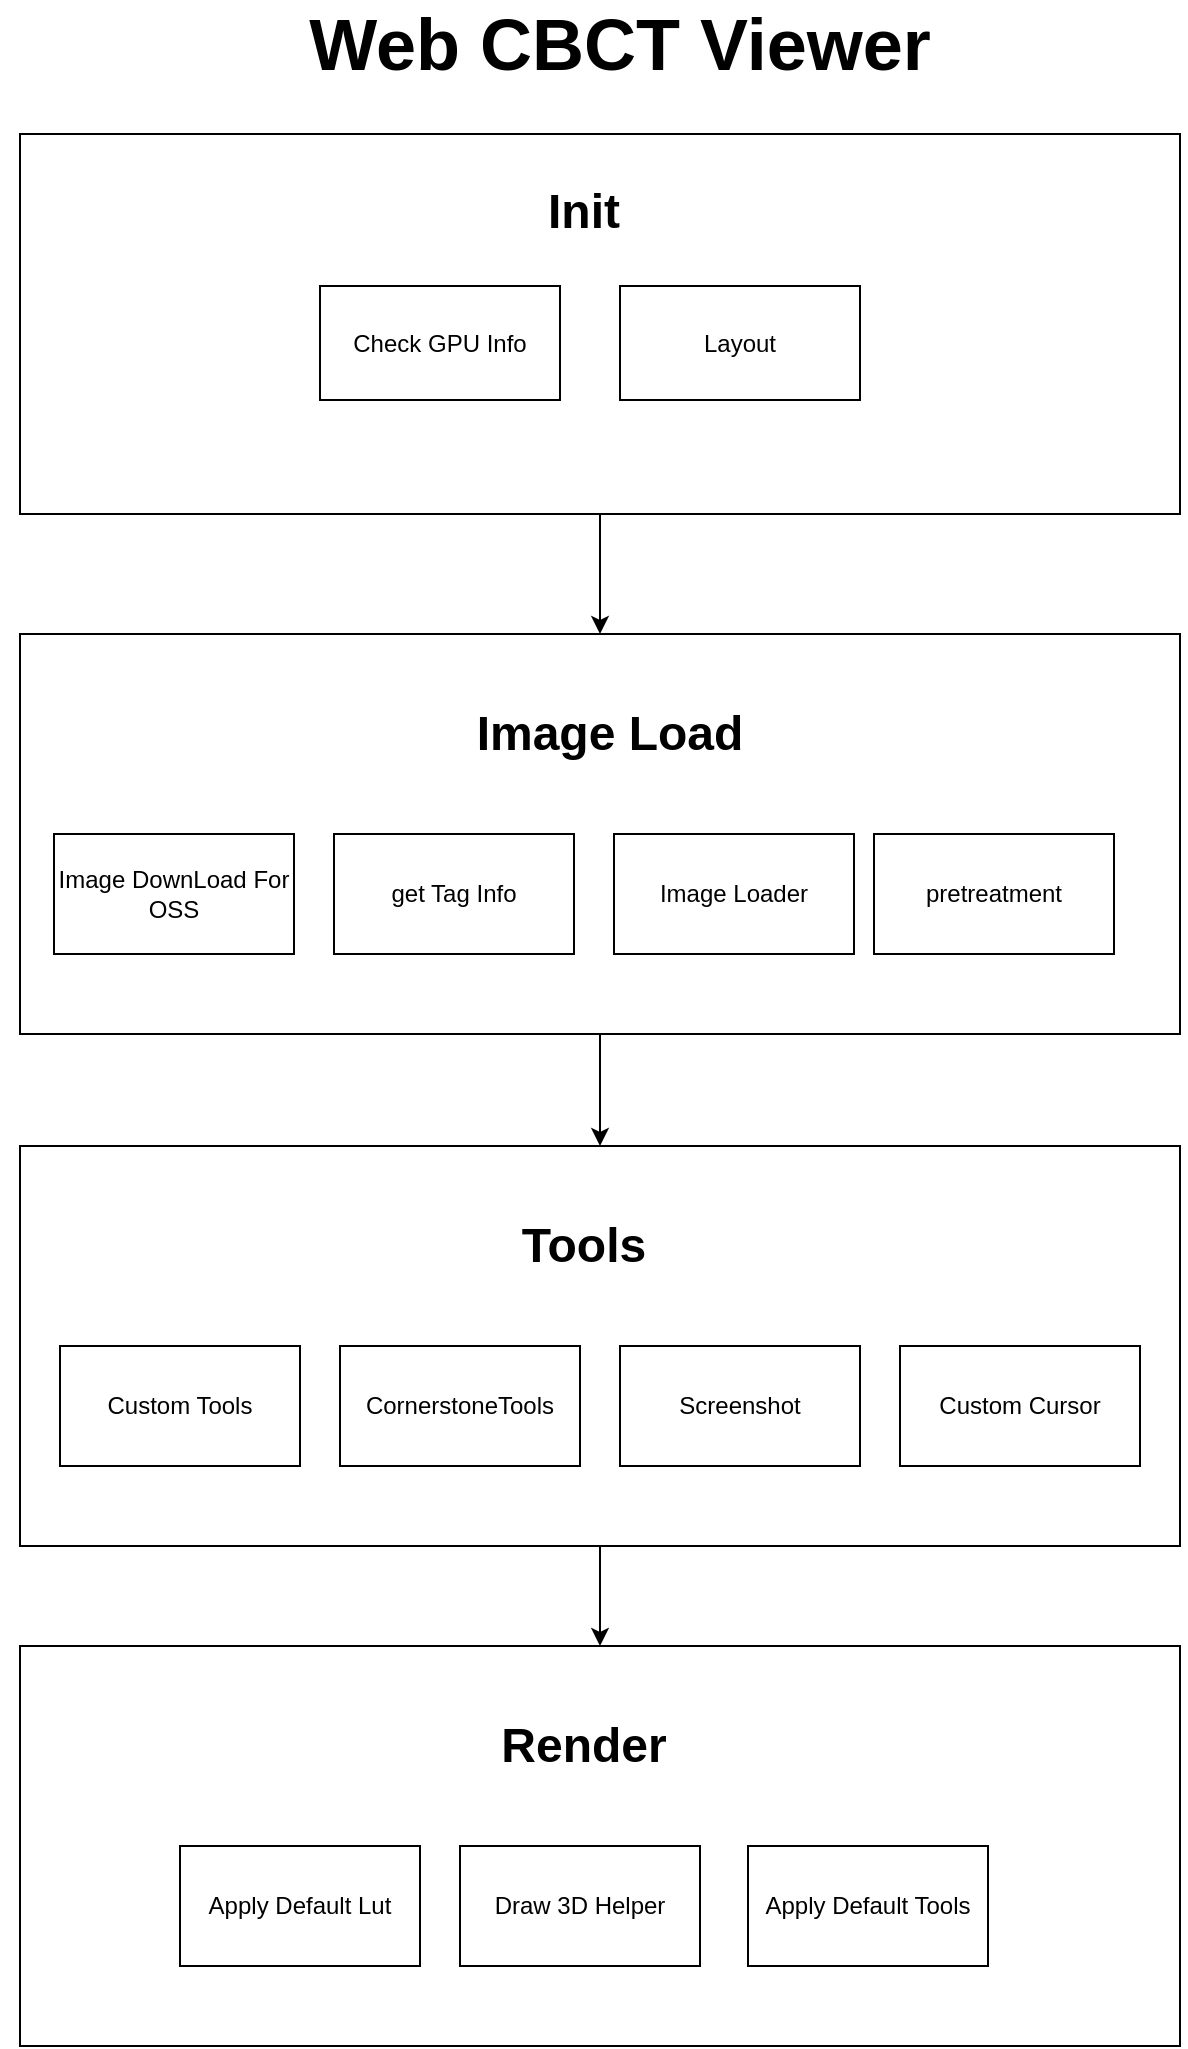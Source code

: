 <mxfile version="27.0.9">
  <diagram name="第 1 页" id="dWFuRk8GPx9Bjd74dMEB">
    <mxGraphModel dx="1413" dy="748" grid="1" gridSize="10" guides="1" tooltips="1" connect="1" arrows="1" fold="1" page="1" pageScale="1" pageWidth="827" pageHeight="1169" math="0" shadow="0">
      <root>
        <mxCell id="0" />
        <mxCell id="1" parent="0" />
        <mxCell id="nHD7kjnRkZXHAIiOr_dJ-4" value="&lt;b&gt;&lt;font style=&quot;font-size: 36px;&quot;&gt;Web CBCT Viewer&lt;/font&gt;&lt;/b&gt;" style="text;html=1;align=center;verticalAlign=middle;whiteSpace=wrap;rounded=0;" vertex="1" parent="1">
          <mxGeometry x="340" y="50" width="566" height="30" as="geometry" />
        </mxCell>
        <mxCell id="nHD7kjnRkZXHAIiOr_dJ-25" value="" style="group" vertex="1" connectable="0" parent="1">
          <mxGeometry x="313" y="610" width="580" height="340" as="geometry" />
        </mxCell>
        <mxCell id="nHD7kjnRkZXHAIiOr_dJ-37" value="" style="group" vertex="1" connectable="0" parent="1">
          <mxGeometry x="323" y="866" width="580" height="200" as="geometry" />
        </mxCell>
        <mxCell id="nHD7kjnRkZXHAIiOr_dJ-27" value="" style="rounded=0;whiteSpace=wrap;html=1;" vertex="1" parent="nHD7kjnRkZXHAIiOr_dJ-37">
          <mxGeometry width="580" height="200" as="geometry" />
        </mxCell>
        <mxCell id="nHD7kjnRkZXHAIiOr_dJ-36" value="&lt;font style=&quot;font-size: 24px;&quot;&gt;&lt;b&gt;Render&lt;/b&gt;&lt;/font&gt;" style="text;html=1;align=center;verticalAlign=middle;whiteSpace=wrap;rounded=0;" vertex="1" parent="nHD7kjnRkZXHAIiOr_dJ-37">
          <mxGeometry x="197" y="20" width="170" height="60" as="geometry" />
        </mxCell>
        <mxCell id="nHD7kjnRkZXHAIiOr_dJ-7" value="Apply Default Lut" style="rounded=0;whiteSpace=wrap;html=1;" vertex="1" parent="nHD7kjnRkZXHAIiOr_dJ-37">
          <mxGeometry x="80" y="100" width="120" height="60" as="geometry" />
        </mxCell>
        <mxCell id="nHD7kjnRkZXHAIiOr_dJ-9" value="Draw 3D Helper" style="rounded=0;whiteSpace=wrap;html=1;" vertex="1" parent="nHD7kjnRkZXHAIiOr_dJ-37">
          <mxGeometry x="220" y="100" width="120" height="60" as="geometry" />
        </mxCell>
        <mxCell id="nHD7kjnRkZXHAIiOr_dJ-10" value="Apply Default Tools" style="rounded=0;whiteSpace=wrap;html=1;" vertex="1" parent="nHD7kjnRkZXHAIiOr_dJ-37">
          <mxGeometry x="364" y="100" width="120" height="60" as="geometry" />
        </mxCell>
        <mxCell id="nHD7kjnRkZXHAIiOr_dJ-38" value="" style="group" vertex="1" connectable="0" parent="1">
          <mxGeometry x="323" y="110" width="580" height="190" as="geometry" />
        </mxCell>
        <mxCell id="nHD7kjnRkZXHAIiOr_dJ-39" value="" style="rounded=0;whiteSpace=wrap;html=1;" vertex="1" parent="nHD7kjnRkZXHAIiOr_dJ-38">
          <mxGeometry width="580" height="190" as="geometry" />
        </mxCell>
        <mxCell id="nHD7kjnRkZXHAIiOr_dJ-40" value="&lt;font style=&quot;font-size: 24px;&quot;&gt;&lt;b&gt;Init&lt;/b&gt;&lt;/font&gt;" style="text;html=1;align=center;verticalAlign=middle;whiteSpace=wrap;rounded=0;" vertex="1" parent="nHD7kjnRkZXHAIiOr_dJ-38">
          <mxGeometry x="197" y="10" width="170" height="57" as="geometry" />
        </mxCell>
        <mxCell id="nHD7kjnRkZXHAIiOr_dJ-41" value="Check GPU Info" style="rounded=0;whiteSpace=wrap;html=1;" vertex="1" parent="nHD7kjnRkZXHAIiOr_dJ-38">
          <mxGeometry x="150" y="76" width="120" height="57" as="geometry" />
        </mxCell>
        <mxCell id="nHD7kjnRkZXHAIiOr_dJ-43" value="Layout" style="rounded=0;whiteSpace=wrap;html=1;" vertex="1" parent="nHD7kjnRkZXHAIiOr_dJ-38">
          <mxGeometry x="300" y="76" width="120" height="57" as="geometry" />
        </mxCell>
        <mxCell id="nHD7kjnRkZXHAIiOr_dJ-52" value="" style="group" vertex="1" connectable="0" parent="1">
          <mxGeometry x="323" y="360" width="580" height="200" as="geometry" />
        </mxCell>
        <mxCell id="nHD7kjnRkZXHAIiOr_dJ-45" value="" style="rounded=0;whiteSpace=wrap;html=1;" vertex="1" parent="nHD7kjnRkZXHAIiOr_dJ-52">
          <mxGeometry width="580" height="200" as="geometry" />
        </mxCell>
        <mxCell id="nHD7kjnRkZXHAIiOr_dJ-46" value="&lt;font style=&quot;font-size: 24px;&quot;&gt;&lt;b&gt;Image Load&lt;/b&gt;&lt;/font&gt;" style="text;html=1;align=center;verticalAlign=middle;whiteSpace=wrap;rounded=0;" vertex="1" parent="nHD7kjnRkZXHAIiOr_dJ-52">
          <mxGeometry x="210" y="20" width="170" height="60" as="geometry" />
        </mxCell>
        <mxCell id="nHD7kjnRkZXHAIiOr_dJ-47" value="Image DownLoad For OSS" style="rounded=0;whiteSpace=wrap;html=1;" vertex="1" parent="nHD7kjnRkZXHAIiOr_dJ-52">
          <mxGeometry x="17" y="100" width="120" height="60" as="geometry" />
        </mxCell>
        <mxCell id="nHD7kjnRkZXHAIiOr_dJ-49" value="get Tag Info" style="rounded=0;whiteSpace=wrap;html=1;" vertex="1" parent="nHD7kjnRkZXHAIiOr_dJ-52">
          <mxGeometry x="157" y="100" width="120" height="60" as="geometry" />
        </mxCell>
        <mxCell id="nHD7kjnRkZXHAIiOr_dJ-50" value="Image Loader" style="rounded=0;whiteSpace=wrap;html=1;" vertex="1" parent="nHD7kjnRkZXHAIiOr_dJ-52">
          <mxGeometry x="297" y="100" width="120" height="60" as="geometry" />
        </mxCell>
        <mxCell id="nHD7kjnRkZXHAIiOr_dJ-51" value="pretreatment" style="rounded=0;whiteSpace=wrap;html=1;" vertex="1" parent="nHD7kjnRkZXHAIiOr_dJ-52">
          <mxGeometry x="427" y="100" width="120" height="60" as="geometry" />
        </mxCell>
        <mxCell id="nHD7kjnRkZXHAIiOr_dJ-60" value="" style="group" vertex="1" connectable="0" parent="1">
          <mxGeometry x="323" y="616" width="580" height="200" as="geometry" />
        </mxCell>
        <mxCell id="nHD7kjnRkZXHAIiOr_dJ-54" value="" style="rounded=0;whiteSpace=wrap;html=1;" vertex="1" parent="nHD7kjnRkZXHAIiOr_dJ-60">
          <mxGeometry width="580" height="200" as="geometry" />
        </mxCell>
        <mxCell id="nHD7kjnRkZXHAIiOr_dJ-55" value="&lt;font style=&quot;font-size: 24px;&quot;&gt;&lt;b&gt;Tools&lt;/b&gt;&lt;/font&gt;" style="text;html=1;align=center;verticalAlign=middle;whiteSpace=wrap;rounded=0;" vertex="1" parent="nHD7kjnRkZXHAIiOr_dJ-60">
          <mxGeometry x="197" y="20" width="170" height="60" as="geometry" />
        </mxCell>
        <mxCell id="nHD7kjnRkZXHAIiOr_dJ-12" value="Screenshot" style="rounded=0;whiteSpace=wrap;html=1;" vertex="1" parent="nHD7kjnRkZXHAIiOr_dJ-60">
          <mxGeometry x="300" y="100" width="120" height="60" as="geometry" />
        </mxCell>
        <mxCell id="nHD7kjnRkZXHAIiOr_dJ-14" value="CornerstoneTools" style="rounded=0;whiteSpace=wrap;html=1;" vertex="1" parent="nHD7kjnRkZXHAIiOr_dJ-60">
          <mxGeometry x="160" y="100" width="120" height="60" as="geometry" />
        </mxCell>
        <mxCell id="nHD7kjnRkZXHAIiOr_dJ-18" value="Custom Cursor" style="whiteSpace=wrap;html=1;rounded=0;" vertex="1" parent="nHD7kjnRkZXHAIiOr_dJ-60">
          <mxGeometry x="440" y="100" width="120" height="60" as="geometry" />
        </mxCell>
        <mxCell id="nHD7kjnRkZXHAIiOr_dJ-13" value="Custom Tools" style="rounded=0;whiteSpace=wrap;html=1;" vertex="1" parent="nHD7kjnRkZXHAIiOr_dJ-60">
          <mxGeometry x="20" y="100" width="120" height="60" as="geometry" />
        </mxCell>
        <mxCell id="nHD7kjnRkZXHAIiOr_dJ-64" style="edgeStyle=orthogonalEdgeStyle;rounded=0;orthogonalLoop=1;jettySize=auto;html=1;exitX=0.5;exitY=1;exitDx=0;exitDy=0;entryX=0.5;entryY=0;entryDx=0;entryDy=0;" edge="1" parent="1" source="nHD7kjnRkZXHAIiOr_dJ-39" target="nHD7kjnRkZXHAIiOr_dJ-45">
          <mxGeometry relative="1" as="geometry" />
        </mxCell>
        <mxCell id="nHD7kjnRkZXHAIiOr_dJ-65" style="edgeStyle=orthogonalEdgeStyle;rounded=0;orthogonalLoop=1;jettySize=auto;html=1;exitX=0.5;exitY=1;exitDx=0;exitDy=0;entryX=0.5;entryY=0;entryDx=0;entryDy=0;" edge="1" parent="1" source="nHD7kjnRkZXHAIiOr_dJ-45" target="nHD7kjnRkZXHAIiOr_dJ-54">
          <mxGeometry relative="1" as="geometry" />
        </mxCell>
        <mxCell id="nHD7kjnRkZXHAIiOr_dJ-66" style="edgeStyle=orthogonalEdgeStyle;rounded=0;orthogonalLoop=1;jettySize=auto;html=1;exitX=0.5;exitY=1;exitDx=0;exitDy=0;entryX=0.5;entryY=0;entryDx=0;entryDy=0;" edge="1" parent="1" source="nHD7kjnRkZXHAIiOr_dJ-54" target="nHD7kjnRkZXHAIiOr_dJ-27">
          <mxGeometry relative="1" as="geometry" />
        </mxCell>
      </root>
    </mxGraphModel>
  </diagram>
</mxfile>

